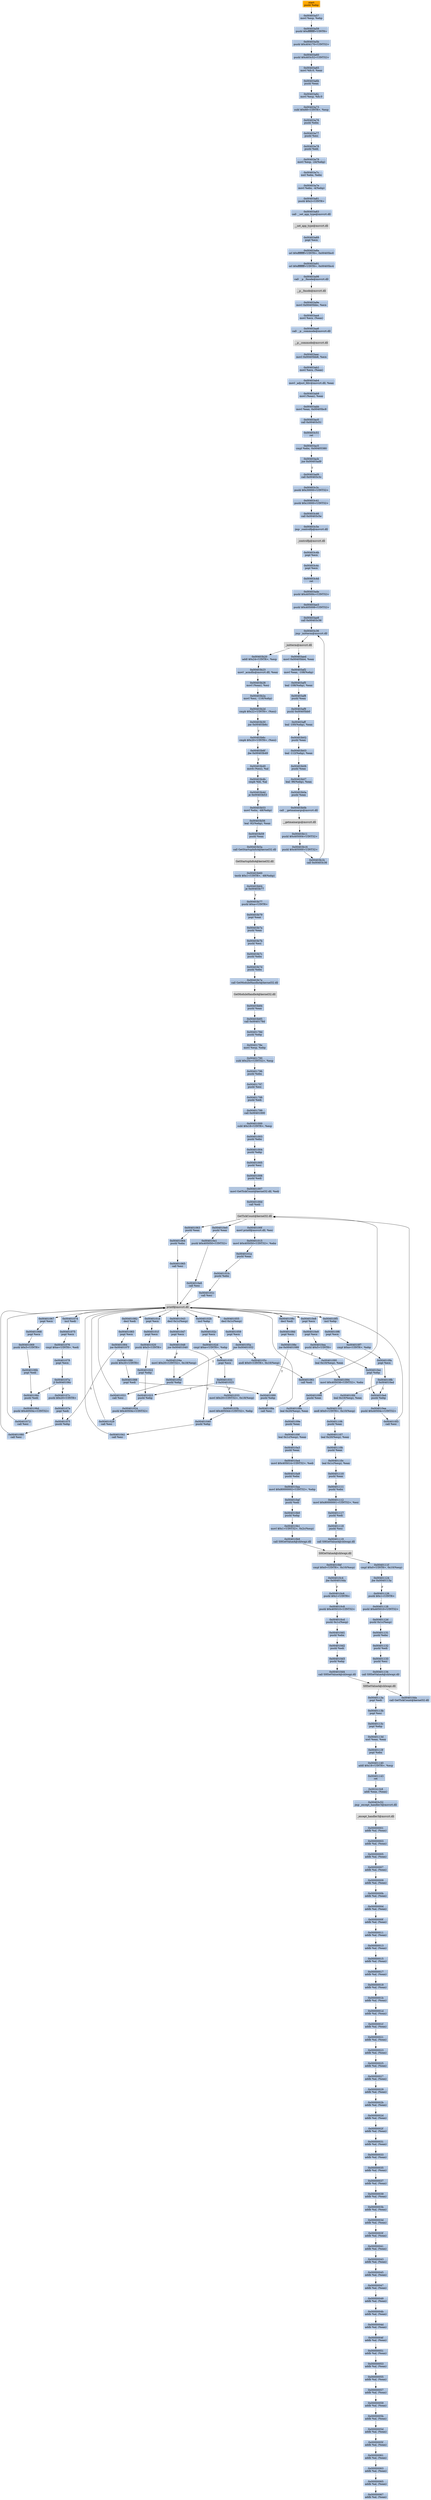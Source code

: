 digraph G {
node[shape=rectangle,style=filled,fillcolor=lightsteelblue,color=lightsteelblue]
bgcolor="transparent"
a0x00403a56pushl_ebp[label="start\npushl %ebp",fillcolor="orange",color="lightgrey"];
a0x00403a57movl_esp_ebp[label="0x00403a57\nmovl %esp, %ebp"];
a0x00403a59pushl_0xffffffffUINT8[label="0x00403a59\npushl $0xffffffff<UINT8>"];
a0x00403a5bpushl_0x404170UINT32[label="0x00403a5b\npushl $0x404170<UINT32>"];
a0x00403a60pushl_0x403c52UINT32[label="0x00403a60\npushl $0x403c52<UINT32>"];
a0x00403a65movl_fs_0_eax[label="0x00403a65\nmovl %fs:0, %eax"];
a0x00403a6bpushl_eax[label="0x00403a6b\npushl %eax"];
a0x00403a6cmovl_esp_fs_0[label="0x00403a6c\nmovl %esp, %fs:0"];
a0x00403a73subl_0x68UINT8_esp[label="0x00403a73\nsubl $0x68<UINT8>, %esp"];
a0x00403a76pushl_ebx[label="0x00403a76\npushl %ebx"];
a0x00403a77pushl_esi[label="0x00403a77\npushl %esi"];
a0x00403a78pushl_edi[label="0x00403a78\npushl %edi"];
a0x00403a79movl_esp__24ebp_[label="0x00403a79\nmovl %esp, -24(%ebp)"];
a0x00403a7cxorl_ebx_ebx[label="0x00403a7c\nxorl %ebx, %ebx"];
a0x00403a7emovl_ebx__4ebp_[label="0x00403a7e\nmovl %ebx, -4(%ebp)"];
a0x00403a81pushl_0x2UINT8[label="0x00403a81\npushl $0x2<UINT8>"];
a0x00403a83call___set_app_type_msvcrt_dll[label="0x00403a83\ncall __set_app_type@msvcrt.dll"];
a__set_app_type_msvcrt_dll[label="__set_app_type@msvcrt.dll",fillcolor="lightgrey",color="lightgrey"];
a0x00403a89popl_ecx[label="0x00403a89\npopl %ecx"];
a0x00403a8aorl_0xffffffffUINT8_0x00405bc0[label="0x00403a8a\norl $0xffffffff<UINT8>, 0x00405bc0"];
a0x00403a91orl_0xffffffffUINT8_0x00405bc4[label="0x00403a91\norl $0xffffffff<UINT8>, 0x00405bc4"];
a0x00403a98call___p__fmode_msvcrt_dll[label="0x00403a98\ncall __p__fmode@msvcrt.dll"];
a__p__fmode_msvcrt_dll[label="__p__fmode@msvcrt.dll",fillcolor="lightgrey",color="lightgrey"];
a0x00403a9emovl_0x00405bbc_ecx[label="0x00403a9e\nmovl 0x00405bbc, %ecx"];
a0x00403aa4movl_ecx_eax_[label="0x00403aa4\nmovl %ecx, (%eax)"];
a0x00403aa6call___p__commode_msvcrt_dll[label="0x00403aa6\ncall __p__commode@msvcrt.dll"];
a__p__commode_msvcrt_dll[label="__p__commode@msvcrt.dll",fillcolor="lightgrey",color="lightgrey"];
a0x00403aacmovl_0x00405bb8_ecx[label="0x00403aac\nmovl 0x00405bb8, %ecx"];
a0x00403ab2movl_ecx_eax_[label="0x00403ab2\nmovl %ecx, (%eax)"];
a0x00403ab4movl__adjust_fdiv_msvcrt_dll_eax[label="0x00403ab4\nmovl _adjust_fdiv@msvcrt.dll, %eax"];
a0x00403ab9movl_eax__eax[label="0x00403ab9\nmovl (%eax), %eax"];
a0x00403abbmovl_eax_0x00405bc8[label="0x00403abb\nmovl %eax, 0x00405bc8"];
a0x00403ac0call_0x00403c51[label="0x00403ac0\ncall 0x00403c51"];
a0x00403c51ret[label="0x00403c51\nret"];
a0x00403ac5cmpl_ebx_0x00405380[label="0x00403ac5\ncmpl %ebx, 0x00405380"];
a0x00403acbjne_0x00403ad9[label="0x00403acb\njne 0x00403ad9"];
a0x00403ad9call_0x00403c3c[label="0x00403ad9\ncall 0x00403c3c"];
a0x00403c3cpushl_0x30000UINT32[label="0x00403c3c\npushl $0x30000<UINT32>"];
a0x00403c41pushl_0x10000UINT32[label="0x00403c41\npushl $0x10000<UINT32>"];
a0x00403c46call_0x00403c5e[label="0x00403c46\ncall 0x00403c5e"];
a0x00403c5ejmp__controlfp_msvcrt_dll[label="0x00403c5e\njmp _controlfp@msvcrt.dll"];
a_controlfp_msvcrt_dll[label="_controlfp@msvcrt.dll",fillcolor="lightgrey",color="lightgrey"];
a0x00403c4bpopl_ecx[label="0x00403c4b\npopl %ecx"];
a0x00403c4cpopl_ecx[label="0x00403c4c\npopl %ecx"];
a0x00403c4dret[label="0x00403c4d\nret"];
a0x00403adepushl_0x40500cUINT32[label="0x00403ade\npushl $0x40500c<UINT32>"];
a0x00403ae3pushl_0x405008UINT32[label="0x00403ae3\npushl $0x405008<UINT32>"];
a0x00403ae8call_0x00403c36[label="0x00403ae8\ncall 0x00403c36"];
a0x00403c36jmp__initterm_msvcrt_dll[label="0x00403c36\njmp _initterm@msvcrt.dll"];
a_initterm_msvcrt_dll[label="_initterm@msvcrt.dll",fillcolor="lightgrey",color="lightgrey"];
a0x00403aedmovl_0x00405bb4_eax[label="0x00403aed\nmovl 0x00405bb4, %eax"];
a0x00403af2movl_eax__108ebp_[label="0x00403af2\nmovl %eax, -108(%ebp)"];
a0x00403af5leal__108ebp__eax[label="0x00403af5\nleal -108(%ebp), %eax"];
a0x00403af8pushl_eax[label="0x00403af8\npushl %eax"];
a0x00403af9pushl_0x00405bb0[label="0x00403af9\npushl 0x00405bb0"];
a0x00403affleal__100ebp__eax[label="0x00403aff\nleal -100(%ebp), %eax"];
a0x00403b02pushl_eax[label="0x00403b02\npushl %eax"];
a0x00403b03leal__112ebp__eax[label="0x00403b03\nleal -112(%ebp), %eax"];
a0x00403b06pushl_eax[label="0x00403b06\npushl %eax"];
a0x00403b07leal__96ebp__eax[label="0x00403b07\nleal -96(%ebp), %eax"];
a0x00403b0apushl_eax[label="0x00403b0a\npushl %eax"];
a0x00403b0bcall___getmainargs_msvcrt_dll[label="0x00403b0b\ncall __getmainargs@msvcrt.dll"];
a__getmainargs_msvcrt_dll[label="__getmainargs@msvcrt.dll",fillcolor="lightgrey",color="lightgrey"];
a0x00403b11pushl_0x405004UINT32[label="0x00403b11\npushl $0x405004<UINT32>"];
a0x00403b16pushl_0x405000UINT32[label="0x00403b16\npushl $0x405000<UINT32>"];
a0x00403b1bcall_0x00403c36[label="0x00403b1b\ncall 0x00403c36"];
a0x00403b20addl_0x24UINT8_esp[label="0x00403b20\naddl $0x24<UINT8>, %esp"];
a0x00403b23movl__acmdln_msvcrt_dll_eax[label="0x00403b23\nmovl _acmdln@msvcrt.dll, %eax"];
a0x00403b28movl_eax__esi[label="0x00403b28\nmovl (%eax), %esi"];
a0x00403b2amovl_esi__116ebp_[label="0x00403b2a\nmovl %esi, -116(%ebp)"];
a0x00403b2dcmpb_0x22UINT8_esi_[label="0x00403b2d\ncmpb $0x22<UINT8>, (%esi)"];
a0x00403b30jne_0x00403b6c[label="0x00403b30\njne 0x00403b6c"];
a0x00403b6ccmpb_0x20UINT8_esi_[label="0x00403b6c\ncmpb $0x20<UINT8>, (%esi)"];
a0x00403b6fjbe_0x00403b49[label="0x00403b6f\njbe 0x00403b49"];
a0x00403b49movb_esi__al[label="0x00403b49\nmovb (%esi), %al"];
a0x00403b4bcmpb_bl_al[label="0x00403b4b\ncmpb %bl, %al"];
a0x00403b4dje_0x00403b53[label="0x00403b4d\nje 0x00403b53"];
a0x00403b53movl_ebx__48ebp_[label="0x00403b53\nmovl %ebx, -48(%ebp)"];
a0x00403b56leal__92ebp__eax[label="0x00403b56\nleal -92(%ebp), %eax"];
a0x00403b59pushl_eax[label="0x00403b59\npushl %eax"];
a0x00403b5acall_GetStartupInfoA_kernel32_dll[label="0x00403b5a\ncall GetStartupInfoA@kernel32.dll"];
GetStartupInfoA_kernel32_dll[label="GetStartupInfoA@kernel32.dll",fillcolor="lightgrey",color="lightgrey"];
a0x00403b60testb_0x1UINT8__48ebp_[label="0x00403b60\ntestb $0x1<UINT8>, -48(%ebp)"];
a0x00403b64je_0x00403b77[label="0x00403b64\nje 0x00403b77"];
a0x00403b77pushl_0xaUINT8[label="0x00403b77\npushl $0xa<UINT8>"];
a0x00403b79popl_eax[label="0x00403b79\npopl %eax"];
a0x00403b7apushl_eax[label="0x00403b7a\npushl %eax"];
a0x00403b7bpushl_esi[label="0x00403b7b\npushl %esi"];
a0x00403b7cpushl_ebx[label="0x00403b7c\npushl %ebx"];
a0x00403b7dpushl_ebx[label="0x00403b7d\npushl %ebx"];
a0x00403b7ecall_GetModuleHandleA_kernel32_dll[label="0x00403b7e\ncall GetModuleHandleA@kernel32.dll"];
GetModuleHandleA_kernel32_dll[label="GetModuleHandleA@kernel32.dll",fillcolor="lightgrey",color="lightgrey"];
a0x00403b84pushl_eax[label="0x00403b84\npushl %eax"];
a0x00403b85call_0x0040178d[label="0x00403b85\ncall 0x0040178d"];
a0x0040178dpushl_ebp[label="0x0040178d\npushl %ebp"];
a0x0040178emovl_esp_ebp[label="0x0040178e\nmovl %esp, %ebp"];
a0x00401790subl_0x25cUINT32_esp[label="0x00401790\nsubl $0x25c<UINT32>, %esp"];
a0x00401796pushl_ebx[label="0x00401796\npushl %ebx"];
a0x00401797pushl_esi[label="0x00401797\npushl %esi"];
a0x00401798pushl_edi[label="0x00401798\npushl %edi"];
a0x00401799call_0x00401000[label="0x00401799\ncall 0x00401000"];
a0x00401000subl_0x18UINT8_esp[label="0x00401000\nsubl $0x18<UINT8>, %esp"];
a0x00401003pushl_ebx[label="0x00401003\npushl %ebx"];
a0x00401004pushl_ebp[label="0x00401004\npushl %ebp"];
a0x00401005pushl_esi[label="0x00401005\npushl %esi"];
a0x00401006pushl_edi[label="0x00401006\npushl %edi"];
a0x00401007movl_GetTickCount_kernel32_dll_edi[label="0x00401007\nmovl GetTickCount@kernel32.dll, %edi"];
a0x0040100dcall_edi[label="0x0040100d\ncall %edi"];
GetTickCount_kernel32_dll[label="GetTickCount@kernel32.dll",fillcolor="lightgrey",color="lightgrey"];
a0x0040100fmovl_printf_msvcrt_dll_esi[label="0x0040100f\nmovl printf@msvcrt.dll, %esi"];
a0x00401015movl_0x405050UINT32_ebx[label="0x00401015\nmovl $0x405050<UINT32>, %ebx"];
a0x0040101apushl_eax[label="0x0040101a\npushl %eax"];
a0x0040101bpushl_ebx[label="0x0040101b\npushl %ebx"];
a0x0040101ccall_esi[label="0x0040101c\ncall %esi"];
printf_msvcrt_dll[label="printf@msvcrt.dll",fillcolor="lightgrey",color="lightgrey"];
a0x0040101epopl_ecx[label="0x0040101e\npopl %ecx"];
a0x0040101fpopl_ecx[label="0x0040101f\npopl %ecx"];
a0x00401020pushl_0x5UINT8[label="0x00401020\npushl $0x5<UINT8>"];
a0x00401022popl_ebp[label="0x00401022\npopl %ebp"];
a0x00401023pushl_ebp[label="0x00401023\npushl %ebp"];
a0x00401024pushl_0x40504cUINT32[label="0x00401024\npushl $0x40504c<UINT32>"];
a0x00401029call_esi[label="0x00401029\ncall %esi"];
a0x0040102bincl_ebp[label="0x0040102b\nincl %ebp"];
a0x0040102cpopl_ecx[label="0x0040102c\npopl %ecx"];
a0x0040102dcmpl_0xeUINT8_ebp[label="0x0040102d\ncmpl $0xe<UINT8>, %ebp"];
a0x00401030popl_ecx[label="0x00401030\npopl %ecx"];
a0x00401031jl_0x00401023[label="0x00401031\njl 0x00401023"];
a0x00401033movl_0x20UINT32_0x18esp_[label="0x00401033\nmovl $0x20<UINT32>, 0x18(%esp)"];
a0x0040103bmovl_0x405044UINT32_ebp[label="0x0040103b\nmovl $0x405044<UINT32>, %ebp"];
a0x00401040pushl_ebp[label="0x00401040\npushl %ebp"];
a0x00401041call_esi[label="0x00401041\ncall %esi"];
a0x00401043decl_0x1cesp_[label="0x00401043\ndecl 0x1c(%esp)"];
a0x00401047popl_ecx[label="0x00401047\npopl %ecx"];
a0x00401048jne_0x00401040[label="0x00401048\njne 0x00401040"];
a0x0040104amovl_0x20UINT32_0x18esp_[label="0x0040104a\nmovl $0x20<UINT32>, 0x18(%esp)"];
a0x00401052pushl_ebp[label="0x00401052\npushl %ebp"];
a0x00401053call_esi[label="0x00401053\ncall %esi"];
a0x00401055decl_0x1cesp_[label="0x00401055\ndecl 0x1c(%esp)"];
a0x00401059popl_ecx[label="0x00401059\npopl %ecx"];
a0x0040105ajne_0x00401052[label="0x0040105a\njne 0x00401052"];
a0x0040105candl_0x0UINT8_0x10esp_[label="0x0040105c\nandl $0x0<UINT8>, 0x10(%esp)"];
a0x00401061call_edi[label="0x00401061\ncall %edi"];
a0x00401063pushl_eax[label="0x00401063\npushl %eax"];
a0x00401064pushl_ebx[label="0x00401064\npushl %ebx"];
a0x00401065call_esi[label="0x00401065\ncall %esi"];
a0x00401067popl_ecx[label="0x00401067\npopl %ecx"];
a0x00401068popl_ecx[label="0x00401068\npopl %ecx"];
a0x00401069pushl_0x5UINT8[label="0x00401069\npushl $0x5<UINT8>"];
a0x0040106bpopl_edi[label="0x0040106b\npopl %edi"];
a0x0040106cpushl_edi[label="0x0040106c\npushl %edi"];
a0x0040106dpushl_0x40504cUINT32[label="0x0040106d\npushl $0x40504c<UINT32>"];
a0x00401072call_esi[label="0x00401072\ncall %esi"];
a0x00401074incl_edi[label="0x00401074\nincl %edi"];
a0x00401075popl_ecx[label="0x00401075\npopl %ecx"];
a0x00401076cmpl_0xeUINT8_edi[label="0x00401076\ncmpl $0xe<UINT8>, %edi"];
a0x00401079popl_ecx[label="0x00401079\npopl %ecx"];
a0x0040107ajl_0x0040106c[label="0x0040107a\njl 0x0040106c"];
a0x0040107cpushl_0x20UINT8[label="0x0040107c\npushl $0x20<UINT8>"];
a0x0040107epopl_edi[label="0x0040107e\npopl %edi"];
a0x0040107fpushl_ebp[label="0x0040107f\npushl %ebp"];
a0x00401080call_esi[label="0x00401080\ncall %esi"];
a0x00401082decl_edi[label="0x00401082\ndecl %edi"];
a0x00401083popl_ecx[label="0x00401083\npopl %ecx"];
a0x00401084jne_0x0040107f[label="0x00401084\njne 0x0040107f"];
a0x00401086pushl_0x20UINT8[label="0x00401086\npushl $0x20<UINT8>"];
a0x00401088popl_edi[label="0x00401088\npopl %edi"];
a0x00401089pushl_ebp[label="0x00401089\npushl %ebp"];
a0x0040108acall_esi[label="0x0040108a\ncall %esi"];
a0x0040108cdecl_edi[label="0x0040108c\ndecl %edi"];
a0x0040108dpopl_ecx[label="0x0040108d\npopl %ecx"];
a0x0040108ejne_0x00401089[label="0x0040108e\njne 0x00401089"];
a0x00401090leal_0x10esp__eax[label="0x00401090\nleal 0x10(%esp), %eax"];
a0x00401094movl_0x405038UINT32_ebx[label="0x00401094\nmovl $0x405038<UINT32>, %ebx"];
a0x00401099pushl_eax[label="0x00401099\npushl %eax"];
a0x0040109aleal_0x20esp__eax[label="0x0040109a\nleal 0x20(%esp), %eax"];
a0x0040109epushl_eax[label="0x0040109e\npushl %eax"];
a0x0040109fleal_0x1cesp__eax[label="0x0040109f\nleal 0x1c(%esp), %eax"];
a0x004010a3pushl_eax[label="0x004010a3\npushl %eax"];
a0x004010a4movl_0x405014UINT32_edi[label="0x004010a4\nmovl $0x405014<UINT32>, %edi"];
a0x004010a9pushl_ebx[label="0x004010a9\npushl %ebx"];
a0x004010aamovl_0x80000002UINT32_ebp[label="0x004010aa\nmovl $0x80000002<UINT32>, %ebp"];
a0x004010afpushl_edi[label="0x004010af\npushl %edi"];
a0x004010b0pushl_ebp[label="0x004010b0\npushl %ebp"];
a0x004010b1movl_0x1UINT32_0x2cesp_[label="0x004010b1\nmovl $0x1<UINT32>, 0x2c(%esp)"];
a0x004010b9call_SHGetValueA_shlwapi_dll[label="0x004010b9\ncall SHGetValueA@shlwapi.dll"];
SHGetValueA_shlwapi_dll[label="SHGetValueA@shlwapi.dll",fillcolor="lightgrey",color="lightgrey"];
a0x004010bfcmpl_0x0UINT8_0x10esp_[label="0x004010bf\ncmpl $0x0<UINT8>, 0x10(%esp)"];
a0x004010c4jbe_0x004010da[label="0x004010c4\njbe 0x004010da"];
a0x004010c6pushl_0x1UINT8[label="0x004010c6\npushl $0x1<UINT8>"];
a0x004010c8pushl_0x405010UINT32[label="0x004010c8\npushl $0x405010<UINT32>"];
a0x004010cdpushl_0x1cesp_[label="0x004010cd\npushl 0x1c(%esp)"];
a0x004010d1pushl_ebx[label="0x004010d1\npushl %ebx"];
a0x004010d2pushl_edi[label="0x004010d2\npushl %edi"];
a0x004010d3pushl_ebp[label="0x004010d3\npushl %ebp"];
a0x004010d4call_SHSetValueA_shlwapi_dll[label="0x004010d4\ncall SHSetValueA@shlwapi.dll"];
SHSetValueA_shlwapi_dll[label="SHSetValueA@shlwapi.dll",fillcolor="lightgrey",color="lightgrey"];
a0x004010dacall_GetTickCount_kernel32_dll[label="0x004010da\ncall GetTickCount@kernel32.dll"];
a0x004010e0pushl_eax[label="0x004010e0\npushl %eax"];
a0x004010e1pushl_0x405050UINT32[label="0x004010e1\npushl $0x405050<UINT32>"];
a0x004010e6call_esi[label="0x004010e6\ncall %esi"];
a0x004010e8popl_ecx[label="0x004010e8\npopl %ecx"];
a0x004010e9popl_ecx[label="0x004010e9\npopl %ecx"];
a0x004010eapushl_0x5UINT8[label="0x004010ea\npushl $0x5<UINT8>"];
a0x004010ecpopl_ebp[label="0x004010ec\npopl %ebp"];
a0x004010edpushl_ebp[label="0x004010ed\npushl %ebp"];
a0x004010eepushl_0x40504cUINT32[label="0x004010ee\npushl $0x40504c<UINT32>"];
a0x004010f3call_esi[label="0x004010f3\ncall %esi"];
a0x004010f5incl_ebp[label="0x004010f5\nincl %ebp"];
a0x004010f6popl_ecx[label="0x004010f6\npopl %ecx"];
a0x004010f7cmpl_0xeUINT8_ebp[label="0x004010f7\ncmpl $0xe<UINT8>, %ebp"];
a0x004010fapopl_ecx[label="0x004010fa\npopl %ecx"];
a0x004010fbjl_0x004010ed[label="0x004010fb\njl 0x004010ed"];
a0x004010fdleal_0x10esp__eax[label="0x004010fd\nleal 0x10(%esp), %eax"];
a0x00401101andl_0x0UINT8_0x10esp_[label="0x00401101\nandl $0x0<UINT8>, 0x10(%esp)"];
a0x00401106pushl_eax[label="0x00401106\npushl %eax"];
a0x00401107leal_0x20esp__eax[label="0x00401107\nleal 0x20(%esp), %eax"];
a0x0040110bpushl_eax[label="0x0040110b\npushl %eax"];
a0x0040110cleal_0x1cesp__eax[label="0x0040110c\nleal 0x1c(%esp), %eax"];
a0x00401110pushl_eax[label="0x00401110\npushl %eax"];
a0x00401111pushl_ebx[label="0x00401111\npushl %ebx"];
a0x00401112movl_0x80000001UINT32_esi[label="0x00401112\nmovl $0x80000001<UINT32>, %esi"];
a0x00401117pushl_edi[label="0x00401117\npushl %edi"];
a0x00401118pushl_esi[label="0x00401118\npushl %esi"];
a0x00401119call_SHGetValueA_shlwapi_dll[label="0x00401119\ncall SHGetValueA@shlwapi.dll"];
a0x0040111fcmpl_0x0UINT8_0x10esp_[label="0x0040111f\ncmpl $0x0<UINT8>, 0x10(%esp)"];
a0x00401124jbe_0x0040113a[label="0x00401124\njbe 0x0040113a"];
a0x00401126pushl_0x1UINT8[label="0x00401126\npushl $0x1<UINT8>"];
a0x00401128pushl_0x405010UINT32[label="0x00401128\npushl $0x405010<UINT32>"];
a0x0040112dpushl_0x1cesp_[label="0x0040112d\npushl 0x1c(%esp)"];
a0x00401131pushl_ebx[label="0x00401131\npushl %ebx"];
a0x00401132pushl_edi[label="0x00401132\npushl %edi"];
a0x00401133pushl_esi[label="0x00401133\npushl %esi"];
a0x00401134call_SHSetValueA_shlwapi_dll[label="0x00401134\ncall SHSetValueA@shlwapi.dll"];
a0x0040113apopl_edi[label="0x0040113a\npopl %edi"];
a0x0040113bpopl_esi[label="0x0040113b\npopl %esi"];
a0x0040113cpopl_ebp[label="0x0040113c\npopl %ebp"];
a0x0040113dxorl_eax_eax[label="0x0040113d\nxorl %eax, %eax"];
a0x0040113fpopl_ebx[label="0x0040113f\npopl %ebx"];
a0x00401140addl_0x18UINT8_esp[label="0x00401140\naddl $0x18<UINT8>, %esp"];
a0x00401143ret[label="0x00401143\nret"];
a0x00241fc8addl_eax_eax_[label="0x00241fc8\naddl %eax, (%eax)"];
a0x00403c52jmp__except_handler3_msvcrt_dll[label="0x00403c52\njmp _except_handler3@msvcrt.dll"];
a_except_handler3_msvcrt_dll[label="_except_handler3@msvcrt.dll",fillcolor="lightgrey",color="lightgrey"];
a0x00000001addb_al_eax_[label="0x00000001\naddb %al, (%eax)"];
a0x00000003addb_al_eax_[label="0x00000003\naddb %al, (%eax)"];
a0x00000005addb_al_eax_[label="0x00000005\naddb %al, (%eax)"];
a0x00000007addb_al_eax_[label="0x00000007\naddb %al, (%eax)"];
a0x00000009addb_al_eax_[label="0x00000009\naddb %al, (%eax)"];
a0x0000000baddb_al_eax_[label="0x0000000b\naddb %al, (%eax)"];
a0x0000000daddb_al_eax_[label="0x0000000d\naddb %al, (%eax)"];
a0x0000000faddb_al_eax_[label="0x0000000f\naddb %al, (%eax)"];
a0x00000011addb_al_eax_[label="0x00000011\naddb %al, (%eax)"];
a0x00000013addb_al_eax_[label="0x00000013\naddb %al, (%eax)"];
a0x00000015addb_al_eax_[label="0x00000015\naddb %al, (%eax)"];
a0x00000017addb_al_eax_[label="0x00000017\naddb %al, (%eax)"];
a0x00000019addb_al_eax_[label="0x00000019\naddb %al, (%eax)"];
a0x0000001baddb_al_eax_[label="0x0000001b\naddb %al, (%eax)"];
a0x0000001daddb_al_eax_[label="0x0000001d\naddb %al, (%eax)"];
a0x0000001faddb_al_eax_[label="0x0000001f\naddb %al, (%eax)"];
a0x00000021addb_al_eax_[label="0x00000021\naddb %al, (%eax)"];
a0x00000023addb_al_eax_[label="0x00000023\naddb %al, (%eax)"];
a0x00000025addb_al_eax_[label="0x00000025\naddb %al, (%eax)"];
a0x00000027addb_al_eax_[label="0x00000027\naddb %al, (%eax)"];
a0x00000029addb_al_eax_[label="0x00000029\naddb %al, (%eax)"];
a0x0000002baddb_al_eax_[label="0x0000002b\naddb %al, (%eax)"];
a0x0000002daddb_al_eax_[label="0x0000002d\naddb %al, (%eax)"];
a0x0000002faddb_al_eax_[label="0x0000002f\naddb %al, (%eax)"];
a0x00000031addb_al_eax_[label="0x00000031\naddb %al, (%eax)"];
a0x00000033addb_al_eax_[label="0x00000033\naddb %al, (%eax)"];
a0x00000035addb_al_eax_[label="0x00000035\naddb %al, (%eax)"];
a0x00000037addb_al_eax_[label="0x00000037\naddb %al, (%eax)"];
a0x00000039addb_al_eax_[label="0x00000039\naddb %al, (%eax)"];
a0x0000003baddb_al_eax_[label="0x0000003b\naddb %al, (%eax)"];
a0x0000003daddb_al_eax_[label="0x0000003d\naddb %al, (%eax)"];
a0x0000003faddb_al_eax_[label="0x0000003f\naddb %al, (%eax)"];
a0x00000041addb_al_eax_[label="0x00000041\naddb %al, (%eax)"];
a0x00000043addb_al_eax_[label="0x00000043\naddb %al, (%eax)"];
a0x00000045addb_al_eax_[label="0x00000045\naddb %al, (%eax)"];
a0x00000047addb_al_eax_[label="0x00000047\naddb %al, (%eax)"];
a0x00000049addb_al_eax_[label="0x00000049\naddb %al, (%eax)"];
a0x0000004baddb_al_eax_[label="0x0000004b\naddb %al, (%eax)"];
a0x0000004daddb_al_eax_[label="0x0000004d\naddb %al, (%eax)"];
a0x0000004faddb_al_eax_[label="0x0000004f\naddb %al, (%eax)"];
a0x00000051addb_al_eax_[label="0x00000051\naddb %al, (%eax)"];
a0x00000053addb_al_eax_[label="0x00000053\naddb %al, (%eax)"];
a0x00000055addb_al_eax_[label="0x00000055\naddb %al, (%eax)"];
a0x00000057addb_al_eax_[label="0x00000057\naddb %al, (%eax)"];
a0x00000059addb_al_eax_[label="0x00000059\naddb %al, (%eax)"];
a0x0000005baddb_al_eax_[label="0x0000005b\naddb %al, (%eax)"];
a0x0000005daddb_al_eax_[label="0x0000005d\naddb %al, (%eax)"];
a0x0000005faddb_al_eax_[label="0x0000005f\naddb %al, (%eax)"];
a0x00000061addb_al_eax_[label="0x00000061\naddb %al, (%eax)"];
a0x00000063addb_al_eax_[label="0x00000063\naddb %al, (%eax)"];
a0x00000065addb_al_eax_[label="0x00000065\naddb %al, (%eax)"];
a0x00000067addb_al_eax_[label="0x00000067\naddb %al, (%eax)"];
a0x00403a56pushl_ebp -> a0x00403a57movl_esp_ebp [color="#000000"];
a0x00403a57movl_esp_ebp -> a0x00403a59pushl_0xffffffffUINT8 [color="#000000"];
a0x00403a59pushl_0xffffffffUINT8 -> a0x00403a5bpushl_0x404170UINT32 [color="#000000"];
a0x00403a5bpushl_0x404170UINT32 -> a0x00403a60pushl_0x403c52UINT32 [color="#000000"];
a0x00403a60pushl_0x403c52UINT32 -> a0x00403a65movl_fs_0_eax [color="#000000"];
a0x00403a65movl_fs_0_eax -> a0x00403a6bpushl_eax [color="#000000"];
a0x00403a6bpushl_eax -> a0x00403a6cmovl_esp_fs_0 [color="#000000"];
a0x00403a6cmovl_esp_fs_0 -> a0x00403a73subl_0x68UINT8_esp [color="#000000"];
a0x00403a73subl_0x68UINT8_esp -> a0x00403a76pushl_ebx [color="#000000"];
a0x00403a76pushl_ebx -> a0x00403a77pushl_esi [color="#000000"];
a0x00403a77pushl_esi -> a0x00403a78pushl_edi [color="#000000"];
a0x00403a78pushl_edi -> a0x00403a79movl_esp__24ebp_ [color="#000000"];
a0x00403a79movl_esp__24ebp_ -> a0x00403a7cxorl_ebx_ebx [color="#000000"];
a0x00403a7cxorl_ebx_ebx -> a0x00403a7emovl_ebx__4ebp_ [color="#000000"];
a0x00403a7emovl_ebx__4ebp_ -> a0x00403a81pushl_0x2UINT8 [color="#000000"];
a0x00403a81pushl_0x2UINT8 -> a0x00403a83call___set_app_type_msvcrt_dll [color="#000000"];
a0x00403a83call___set_app_type_msvcrt_dll -> a__set_app_type_msvcrt_dll [color="#000000"];
a__set_app_type_msvcrt_dll -> a0x00403a89popl_ecx [color="#000000"];
a0x00403a89popl_ecx -> a0x00403a8aorl_0xffffffffUINT8_0x00405bc0 [color="#000000"];
a0x00403a8aorl_0xffffffffUINT8_0x00405bc0 -> a0x00403a91orl_0xffffffffUINT8_0x00405bc4 [color="#000000"];
a0x00403a91orl_0xffffffffUINT8_0x00405bc4 -> a0x00403a98call___p__fmode_msvcrt_dll [color="#000000"];
a0x00403a98call___p__fmode_msvcrt_dll -> a__p__fmode_msvcrt_dll [color="#000000"];
a__p__fmode_msvcrt_dll -> a0x00403a9emovl_0x00405bbc_ecx [color="#000000"];
a0x00403a9emovl_0x00405bbc_ecx -> a0x00403aa4movl_ecx_eax_ [color="#000000"];
a0x00403aa4movl_ecx_eax_ -> a0x00403aa6call___p__commode_msvcrt_dll [color="#000000"];
a0x00403aa6call___p__commode_msvcrt_dll -> a__p__commode_msvcrt_dll [color="#000000"];
a__p__commode_msvcrt_dll -> a0x00403aacmovl_0x00405bb8_ecx [color="#000000"];
a0x00403aacmovl_0x00405bb8_ecx -> a0x00403ab2movl_ecx_eax_ [color="#000000"];
a0x00403ab2movl_ecx_eax_ -> a0x00403ab4movl__adjust_fdiv_msvcrt_dll_eax [color="#000000"];
a0x00403ab4movl__adjust_fdiv_msvcrt_dll_eax -> a0x00403ab9movl_eax__eax [color="#000000"];
a0x00403ab9movl_eax__eax -> a0x00403abbmovl_eax_0x00405bc8 [color="#000000"];
a0x00403abbmovl_eax_0x00405bc8 -> a0x00403ac0call_0x00403c51 [color="#000000"];
a0x00403ac0call_0x00403c51 -> a0x00403c51ret [color="#000000"];
a0x00403c51ret -> a0x00403ac5cmpl_ebx_0x00405380 [color="#000000"];
a0x00403ac5cmpl_ebx_0x00405380 -> a0x00403acbjne_0x00403ad9 [color="#000000"];
a0x00403acbjne_0x00403ad9 -> a0x00403ad9call_0x00403c3c [color="#000000",label="T"];
a0x00403ad9call_0x00403c3c -> a0x00403c3cpushl_0x30000UINT32 [color="#000000"];
a0x00403c3cpushl_0x30000UINT32 -> a0x00403c41pushl_0x10000UINT32 [color="#000000"];
a0x00403c41pushl_0x10000UINT32 -> a0x00403c46call_0x00403c5e [color="#000000"];
a0x00403c46call_0x00403c5e -> a0x00403c5ejmp__controlfp_msvcrt_dll [color="#000000"];
a0x00403c5ejmp__controlfp_msvcrt_dll -> a_controlfp_msvcrt_dll [color="#000000"];
a_controlfp_msvcrt_dll -> a0x00403c4bpopl_ecx [color="#000000"];
a0x00403c4bpopl_ecx -> a0x00403c4cpopl_ecx [color="#000000"];
a0x00403c4cpopl_ecx -> a0x00403c4dret [color="#000000"];
a0x00403c4dret -> a0x00403adepushl_0x40500cUINT32 [color="#000000"];
a0x00403adepushl_0x40500cUINT32 -> a0x00403ae3pushl_0x405008UINT32 [color="#000000"];
a0x00403ae3pushl_0x405008UINT32 -> a0x00403ae8call_0x00403c36 [color="#000000"];
a0x00403ae8call_0x00403c36 -> a0x00403c36jmp__initterm_msvcrt_dll [color="#000000"];
a0x00403c36jmp__initterm_msvcrt_dll -> a_initterm_msvcrt_dll [color="#000000"];
a_initterm_msvcrt_dll -> a0x00403aedmovl_0x00405bb4_eax [color="#000000"];
a0x00403aedmovl_0x00405bb4_eax -> a0x00403af2movl_eax__108ebp_ [color="#000000"];
a0x00403af2movl_eax__108ebp_ -> a0x00403af5leal__108ebp__eax [color="#000000"];
a0x00403af5leal__108ebp__eax -> a0x00403af8pushl_eax [color="#000000"];
a0x00403af8pushl_eax -> a0x00403af9pushl_0x00405bb0 [color="#000000"];
a0x00403af9pushl_0x00405bb0 -> a0x00403affleal__100ebp__eax [color="#000000"];
a0x00403affleal__100ebp__eax -> a0x00403b02pushl_eax [color="#000000"];
a0x00403b02pushl_eax -> a0x00403b03leal__112ebp__eax [color="#000000"];
a0x00403b03leal__112ebp__eax -> a0x00403b06pushl_eax [color="#000000"];
a0x00403b06pushl_eax -> a0x00403b07leal__96ebp__eax [color="#000000"];
a0x00403b07leal__96ebp__eax -> a0x00403b0apushl_eax [color="#000000"];
a0x00403b0apushl_eax -> a0x00403b0bcall___getmainargs_msvcrt_dll [color="#000000"];
a0x00403b0bcall___getmainargs_msvcrt_dll -> a__getmainargs_msvcrt_dll [color="#000000"];
a__getmainargs_msvcrt_dll -> a0x00403b11pushl_0x405004UINT32 [color="#000000"];
a0x00403b11pushl_0x405004UINT32 -> a0x00403b16pushl_0x405000UINT32 [color="#000000"];
a0x00403b16pushl_0x405000UINT32 -> a0x00403b1bcall_0x00403c36 [color="#000000"];
a0x00403b1bcall_0x00403c36 -> a0x00403c36jmp__initterm_msvcrt_dll [color="#000000"];
a_initterm_msvcrt_dll -> a0x00403b20addl_0x24UINT8_esp [color="#000000"];
a0x00403b20addl_0x24UINT8_esp -> a0x00403b23movl__acmdln_msvcrt_dll_eax [color="#000000"];
a0x00403b23movl__acmdln_msvcrt_dll_eax -> a0x00403b28movl_eax__esi [color="#000000"];
a0x00403b28movl_eax__esi -> a0x00403b2amovl_esi__116ebp_ [color="#000000"];
a0x00403b2amovl_esi__116ebp_ -> a0x00403b2dcmpb_0x22UINT8_esi_ [color="#000000"];
a0x00403b2dcmpb_0x22UINT8_esi_ -> a0x00403b30jne_0x00403b6c [color="#000000"];
a0x00403b30jne_0x00403b6c -> a0x00403b6ccmpb_0x20UINT8_esi_ [color="#000000",label="T"];
a0x00403b6ccmpb_0x20UINT8_esi_ -> a0x00403b6fjbe_0x00403b49 [color="#000000"];
a0x00403b6fjbe_0x00403b49 -> a0x00403b49movb_esi__al [color="#000000",label="T"];
a0x00403b49movb_esi__al -> a0x00403b4bcmpb_bl_al [color="#000000"];
a0x00403b4bcmpb_bl_al -> a0x00403b4dje_0x00403b53 [color="#000000"];
a0x00403b4dje_0x00403b53 -> a0x00403b53movl_ebx__48ebp_ [color="#000000",label="T"];
a0x00403b53movl_ebx__48ebp_ -> a0x00403b56leal__92ebp__eax [color="#000000"];
a0x00403b56leal__92ebp__eax -> a0x00403b59pushl_eax [color="#000000"];
a0x00403b59pushl_eax -> a0x00403b5acall_GetStartupInfoA_kernel32_dll [color="#000000"];
a0x00403b5acall_GetStartupInfoA_kernel32_dll -> GetStartupInfoA_kernel32_dll [color="#000000"];
GetStartupInfoA_kernel32_dll -> a0x00403b60testb_0x1UINT8__48ebp_ [color="#000000"];
a0x00403b60testb_0x1UINT8__48ebp_ -> a0x00403b64je_0x00403b77 [color="#000000"];
a0x00403b64je_0x00403b77 -> a0x00403b77pushl_0xaUINT8 [color="#000000",label="T"];
a0x00403b77pushl_0xaUINT8 -> a0x00403b79popl_eax [color="#000000"];
a0x00403b79popl_eax -> a0x00403b7apushl_eax [color="#000000"];
a0x00403b7apushl_eax -> a0x00403b7bpushl_esi [color="#000000"];
a0x00403b7bpushl_esi -> a0x00403b7cpushl_ebx [color="#000000"];
a0x00403b7cpushl_ebx -> a0x00403b7dpushl_ebx [color="#000000"];
a0x00403b7dpushl_ebx -> a0x00403b7ecall_GetModuleHandleA_kernel32_dll [color="#000000"];
a0x00403b7ecall_GetModuleHandleA_kernel32_dll -> GetModuleHandleA_kernel32_dll [color="#000000"];
GetModuleHandleA_kernel32_dll -> a0x00403b84pushl_eax [color="#000000"];
a0x00403b84pushl_eax -> a0x00403b85call_0x0040178d [color="#000000"];
a0x00403b85call_0x0040178d -> a0x0040178dpushl_ebp [color="#000000"];
a0x0040178dpushl_ebp -> a0x0040178emovl_esp_ebp [color="#000000"];
a0x0040178emovl_esp_ebp -> a0x00401790subl_0x25cUINT32_esp [color="#000000"];
a0x00401790subl_0x25cUINT32_esp -> a0x00401796pushl_ebx [color="#000000"];
a0x00401796pushl_ebx -> a0x00401797pushl_esi [color="#000000"];
a0x00401797pushl_esi -> a0x00401798pushl_edi [color="#000000"];
a0x00401798pushl_edi -> a0x00401799call_0x00401000 [color="#000000"];
a0x00401799call_0x00401000 -> a0x00401000subl_0x18UINT8_esp [color="#000000"];
a0x00401000subl_0x18UINT8_esp -> a0x00401003pushl_ebx [color="#000000"];
a0x00401003pushl_ebx -> a0x00401004pushl_ebp [color="#000000"];
a0x00401004pushl_ebp -> a0x00401005pushl_esi [color="#000000"];
a0x00401005pushl_esi -> a0x00401006pushl_edi [color="#000000"];
a0x00401006pushl_edi -> a0x00401007movl_GetTickCount_kernel32_dll_edi [color="#000000"];
a0x00401007movl_GetTickCount_kernel32_dll_edi -> a0x0040100dcall_edi [color="#000000"];
a0x0040100dcall_edi -> GetTickCount_kernel32_dll [color="#000000"];
GetTickCount_kernel32_dll -> a0x0040100fmovl_printf_msvcrt_dll_esi [color="#000000"];
a0x0040100fmovl_printf_msvcrt_dll_esi -> a0x00401015movl_0x405050UINT32_ebx [color="#000000"];
a0x00401015movl_0x405050UINT32_ebx -> a0x0040101apushl_eax [color="#000000"];
a0x0040101apushl_eax -> a0x0040101bpushl_ebx [color="#000000"];
a0x0040101bpushl_ebx -> a0x0040101ccall_esi [color="#000000"];
a0x0040101ccall_esi -> printf_msvcrt_dll [color="#000000"];
printf_msvcrt_dll -> a0x0040101epopl_ecx [color="#000000"];
a0x0040101epopl_ecx -> a0x0040101fpopl_ecx [color="#000000"];
a0x0040101fpopl_ecx -> a0x00401020pushl_0x5UINT8 [color="#000000"];
a0x00401020pushl_0x5UINT8 -> a0x00401022popl_ebp [color="#000000"];
a0x00401022popl_ebp -> a0x00401023pushl_ebp [color="#000000"];
a0x00401023pushl_ebp -> a0x00401024pushl_0x40504cUINT32 [color="#000000"];
a0x00401024pushl_0x40504cUINT32 -> a0x00401029call_esi [color="#000000"];
a0x00401029call_esi -> printf_msvcrt_dll [color="#000000"];
printf_msvcrt_dll -> a0x0040102bincl_ebp [color="#000000"];
a0x0040102bincl_ebp -> a0x0040102cpopl_ecx [color="#000000"];
a0x0040102cpopl_ecx -> a0x0040102dcmpl_0xeUINT8_ebp [color="#000000"];
a0x0040102dcmpl_0xeUINT8_ebp -> a0x00401030popl_ecx [color="#000000"];
a0x00401030popl_ecx -> a0x00401031jl_0x00401023 [color="#000000"];
a0x00401031jl_0x00401023 -> a0x00401023pushl_ebp [color="#000000",label="T"];
a0x00401031jl_0x00401023 -> a0x00401033movl_0x20UINT32_0x18esp_ [color="#000000",label="F"];
a0x00401033movl_0x20UINT32_0x18esp_ -> a0x0040103bmovl_0x405044UINT32_ebp [color="#000000"];
a0x0040103bmovl_0x405044UINT32_ebp -> a0x00401040pushl_ebp [color="#000000"];
a0x00401040pushl_ebp -> a0x00401041call_esi [color="#000000"];
a0x00401041call_esi -> printf_msvcrt_dll [color="#000000"];
printf_msvcrt_dll -> a0x00401043decl_0x1cesp_ [color="#000000"];
a0x00401043decl_0x1cesp_ -> a0x00401047popl_ecx [color="#000000"];
a0x00401047popl_ecx -> a0x00401048jne_0x00401040 [color="#000000"];
a0x00401048jne_0x00401040 -> a0x00401040pushl_ebp [color="#000000",label="T"];
a0x00401048jne_0x00401040 -> a0x0040104amovl_0x20UINT32_0x18esp_ [color="#000000",label="F"];
a0x0040104amovl_0x20UINT32_0x18esp_ -> a0x00401052pushl_ebp [color="#000000"];
a0x00401052pushl_ebp -> a0x00401053call_esi [color="#000000"];
a0x00401053call_esi -> printf_msvcrt_dll [color="#000000"];
printf_msvcrt_dll -> a0x00401055decl_0x1cesp_ [color="#000000"];
a0x00401055decl_0x1cesp_ -> a0x00401059popl_ecx [color="#000000"];
a0x00401059popl_ecx -> a0x0040105ajne_0x00401052 [color="#000000"];
a0x0040105ajne_0x00401052 -> a0x00401052pushl_ebp [color="#000000",label="T"];
a0x0040105ajne_0x00401052 -> a0x0040105candl_0x0UINT8_0x10esp_ [color="#000000",label="F"];
a0x0040105candl_0x0UINT8_0x10esp_ -> a0x00401061call_edi [color="#000000"];
a0x00401061call_edi -> GetTickCount_kernel32_dll [color="#000000"];
GetTickCount_kernel32_dll -> a0x00401063pushl_eax [color="#000000"];
a0x00401063pushl_eax -> a0x00401064pushl_ebx [color="#000000"];
a0x00401064pushl_ebx -> a0x00401065call_esi [color="#000000"];
a0x00401065call_esi -> printf_msvcrt_dll [color="#000000"];
printf_msvcrt_dll -> a0x00401067popl_ecx [color="#000000"];
a0x00401067popl_ecx -> a0x00401068popl_ecx [color="#000000"];
a0x00401068popl_ecx -> a0x00401069pushl_0x5UINT8 [color="#000000"];
a0x00401069pushl_0x5UINT8 -> a0x0040106bpopl_edi [color="#000000"];
a0x0040106bpopl_edi -> a0x0040106cpushl_edi [color="#000000"];
a0x0040106cpushl_edi -> a0x0040106dpushl_0x40504cUINT32 [color="#000000"];
a0x0040106dpushl_0x40504cUINT32 -> a0x00401072call_esi [color="#000000"];
a0x00401072call_esi -> printf_msvcrt_dll [color="#000000"];
printf_msvcrt_dll -> a0x00401074incl_edi [color="#000000"];
a0x00401074incl_edi -> a0x00401075popl_ecx [color="#000000"];
a0x00401075popl_ecx -> a0x00401076cmpl_0xeUINT8_edi [color="#000000"];
a0x00401076cmpl_0xeUINT8_edi -> a0x00401079popl_ecx [color="#000000"];
a0x00401079popl_ecx -> a0x0040107ajl_0x0040106c [color="#000000"];
a0x0040107ajl_0x0040106c -> a0x0040106cpushl_edi [color="#000000",label="T"];
a0x0040107ajl_0x0040106c -> a0x0040107cpushl_0x20UINT8 [color="#000000",label="F"];
a0x0040107cpushl_0x20UINT8 -> a0x0040107epopl_edi [color="#000000"];
a0x0040107epopl_edi -> a0x0040107fpushl_ebp [color="#000000"];
a0x0040107fpushl_ebp -> a0x00401080call_esi [color="#000000"];
a0x00401080call_esi -> printf_msvcrt_dll [color="#000000"];
printf_msvcrt_dll -> a0x00401082decl_edi [color="#000000"];
a0x00401082decl_edi -> a0x00401083popl_ecx [color="#000000"];
a0x00401083popl_ecx -> a0x00401084jne_0x0040107f [color="#000000"];
a0x00401084jne_0x0040107f -> a0x0040107fpushl_ebp [color="#000000",label="T"];
a0x00401084jne_0x0040107f -> a0x00401086pushl_0x20UINT8 [color="#000000",label="F"];
a0x00401086pushl_0x20UINT8 -> a0x00401088popl_edi [color="#000000"];
a0x00401088popl_edi -> a0x00401089pushl_ebp [color="#000000"];
a0x00401089pushl_ebp -> a0x0040108acall_esi [color="#000000"];
a0x0040108acall_esi -> printf_msvcrt_dll [color="#000000"];
printf_msvcrt_dll -> a0x0040108cdecl_edi [color="#000000"];
a0x0040108cdecl_edi -> a0x0040108dpopl_ecx [color="#000000"];
a0x0040108dpopl_ecx -> a0x0040108ejne_0x00401089 [color="#000000"];
a0x0040108ejne_0x00401089 -> a0x00401089pushl_ebp [color="#000000",label="T"];
a0x0040108ejne_0x00401089 -> a0x00401090leal_0x10esp__eax [color="#000000",label="F"];
a0x00401090leal_0x10esp__eax -> a0x00401094movl_0x405038UINT32_ebx [color="#000000"];
a0x00401094movl_0x405038UINT32_ebx -> a0x00401099pushl_eax [color="#000000"];
a0x00401099pushl_eax -> a0x0040109aleal_0x20esp__eax [color="#000000"];
a0x0040109aleal_0x20esp__eax -> a0x0040109epushl_eax [color="#000000"];
a0x0040109epushl_eax -> a0x0040109fleal_0x1cesp__eax [color="#000000"];
a0x0040109fleal_0x1cesp__eax -> a0x004010a3pushl_eax [color="#000000"];
a0x004010a3pushl_eax -> a0x004010a4movl_0x405014UINT32_edi [color="#000000"];
a0x004010a4movl_0x405014UINT32_edi -> a0x004010a9pushl_ebx [color="#000000"];
a0x004010a9pushl_ebx -> a0x004010aamovl_0x80000002UINT32_ebp [color="#000000"];
a0x004010aamovl_0x80000002UINT32_ebp -> a0x004010afpushl_edi [color="#000000"];
a0x004010afpushl_edi -> a0x004010b0pushl_ebp [color="#000000"];
a0x004010b0pushl_ebp -> a0x004010b1movl_0x1UINT32_0x2cesp_ [color="#000000"];
a0x004010b1movl_0x1UINT32_0x2cesp_ -> a0x004010b9call_SHGetValueA_shlwapi_dll [color="#000000"];
a0x004010b9call_SHGetValueA_shlwapi_dll -> SHGetValueA_shlwapi_dll [color="#000000"];
SHGetValueA_shlwapi_dll -> a0x004010bfcmpl_0x0UINT8_0x10esp_ [color="#000000"];
a0x004010bfcmpl_0x0UINT8_0x10esp_ -> a0x004010c4jbe_0x004010da [color="#000000"];
a0x004010c4jbe_0x004010da -> a0x004010c6pushl_0x1UINT8 [color="#000000",label="F"];
a0x004010c6pushl_0x1UINT8 -> a0x004010c8pushl_0x405010UINT32 [color="#000000"];
a0x004010c8pushl_0x405010UINT32 -> a0x004010cdpushl_0x1cesp_ [color="#000000"];
a0x004010cdpushl_0x1cesp_ -> a0x004010d1pushl_ebx [color="#000000"];
a0x004010d1pushl_ebx -> a0x004010d2pushl_edi [color="#000000"];
a0x004010d2pushl_edi -> a0x004010d3pushl_ebp [color="#000000"];
a0x004010d3pushl_ebp -> a0x004010d4call_SHSetValueA_shlwapi_dll [color="#000000"];
a0x004010d4call_SHSetValueA_shlwapi_dll -> SHSetValueA_shlwapi_dll [color="#000000"];
SHSetValueA_shlwapi_dll -> a0x004010dacall_GetTickCount_kernel32_dll [color="#000000"];
a0x004010dacall_GetTickCount_kernel32_dll -> GetTickCount_kernel32_dll [color="#000000"];
GetTickCount_kernel32_dll -> a0x004010e0pushl_eax [color="#000000"];
a0x004010e0pushl_eax -> a0x004010e1pushl_0x405050UINT32 [color="#000000"];
a0x004010e1pushl_0x405050UINT32 -> a0x004010e6call_esi [color="#000000"];
a0x004010e6call_esi -> printf_msvcrt_dll [color="#000000"];
printf_msvcrt_dll -> a0x004010e8popl_ecx [color="#000000"];
a0x004010e8popl_ecx -> a0x004010e9popl_ecx [color="#000000"];
a0x004010e9popl_ecx -> a0x004010eapushl_0x5UINT8 [color="#000000"];
a0x004010eapushl_0x5UINT8 -> a0x004010ecpopl_ebp [color="#000000"];
a0x004010ecpopl_ebp -> a0x004010edpushl_ebp [color="#000000"];
a0x004010edpushl_ebp -> a0x004010eepushl_0x40504cUINT32 [color="#000000"];
a0x004010eepushl_0x40504cUINT32 -> a0x004010f3call_esi [color="#000000"];
a0x004010f3call_esi -> printf_msvcrt_dll [color="#000000"];
printf_msvcrt_dll -> a0x004010f5incl_ebp [color="#000000"];
a0x004010f5incl_ebp -> a0x004010f6popl_ecx [color="#000000"];
a0x004010f6popl_ecx -> a0x004010f7cmpl_0xeUINT8_ebp [color="#000000"];
a0x004010f7cmpl_0xeUINT8_ebp -> a0x004010fapopl_ecx [color="#000000"];
a0x004010fapopl_ecx -> a0x004010fbjl_0x004010ed [color="#000000"];
a0x004010fbjl_0x004010ed -> a0x004010edpushl_ebp [color="#000000",label="T"];
a0x004010fbjl_0x004010ed -> a0x004010fdleal_0x10esp__eax [color="#000000",label="F"];
a0x004010fdleal_0x10esp__eax -> a0x00401101andl_0x0UINT8_0x10esp_ [color="#000000"];
a0x00401101andl_0x0UINT8_0x10esp_ -> a0x00401106pushl_eax [color="#000000"];
a0x00401106pushl_eax -> a0x00401107leal_0x20esp__eax [color="#000000"];
a0x00401107leal_0x20esp__eax -> a0x0040110bpushl_eax [color="#000000"];
a0x0040110bpushl_eax -> a0x0040110cleal_0x1cesp__eax [color="#000000"];
a0x0040110cleal_0x1cesp__eax -> a0x00401110pushl_eax [color="#000000"];
a0x00401110pushl_eax -> a0x00401111pushl_ebx [color="#000000"];
a0x00401111pushl_ebx -> a0x00401112movl_0x80000001UINT32_esi [color="#000000"];
a0x00401112movl_0x80000001UINT32_esi -> a0x00401117pushl_edi [color="#000000"];
a0x00401117pushl_edi -> a0x00401118pushl_esi [color="#000000"];
a0x00401118pushl_esi -> a0x00401119call_SHGetValueA_shlwapi_dll [color="#000000"];
a0x00401119call_SHGetValueA_shlwapi_dll -> SHGetValueA_shlwapi_dll [color="#000000"];
SHGetValueA_shlwapi_dll -> a0x0040111fcmpl_0x0UINT8_0x10esp_ [color="#000000"];
a0x0040111fcmpl_0x0UINT8_0x10esp_ -> a0x00401124jbe_0x0040113a [color="#000000"];
a0x00401124jbe_0x0040113a -> a0x00401126pushl_0x1UINT8 [color="#000000",label="F"];
a0x00401126pushl_0x1UINT8 -> a0x00401128pushl_0x405010UINT32 [color="#000000"];
a0x00401128pushl_0x405010UINT32 -> a0x0040112dpushl_0x1cesp_ [color="#000000"];
a0x0040112dpushl_0x1cesp_ -> a0x00401131pushl_ebx [color="#000000"];
a0x00401131pushl_ebx -> a0x00401132pushl_edi [color="#000000"];
a0x00401132pushl_edi -> a0x00401133pushl_esi [color="#000000"];
a0x00401133pushl_esi -> a0x00401134call_SHSetValueA_shlwapi_dll [color="#000000"];
a0x00401134call_SHSetValueA_shlwapi_dll -> SHSetValueA_shlwapi_dll [color="#000000"];
SHSetValueA_shlwapi_dll -> a0x0040113apopl_edi [color="#000000"];
a0x0040113apopl_edi -> a0x0040113bpopl_esi [color="#000000"];
a0x0040113bpopl_esi -> a0x0040113cpopl_ebp [color="#000000"];
a0x0040113cpopl_ebp -> a0x0040113dxorl_eax_eax [color="#000000"];
a0x0040113dxorl_eax_eax -> a0x0040113fpopl_ebx [color="#000000"];
a0x0040113fpopl_ebx -> a0x00401140addl_0x18UINT8_esp [color="#000000"];
a0x00401140addl_0x18UINT8_esp -> a0x00401143ret [color="#000000"];
a0x00401143ret -> a0x00241fc8addl_eax_eax_ [color="#000000"];
a0x00241fc8addl_eax_eax_ -> a0x00403c52jmp__except_handler3_msvcrt_dll [color="#000000"];
a0x00403c52jmp__except_handler3_msvcrt_dll -> a_except_handler3_msvcrt_dll [color="#000000"];
a_except_handler3_msvcrt_dll -> a0x00000001addb_al_eax_ [color="#000000"];
a0x00000001addb_al_eax_ -> a0x00000003addb_al_eax_ [color="#000000"];
a0x00000003addb_al_eax_ -> a0x00000005addb_al_eax_ [color="#000000"];
a0x00000005addb_al_eax_ -> a0x00000007addb_al_eax_ [color="#000000"];
a0x00000007addb_al_eax_ -> a0x00000009addb_al_eax_ [color="#000000"];
a0x00000009addb_al_eax_ -> a0x0000000baddb_al_eax_ [color="#000000"];
a0x0000000baddb_al_eax_ -> a0x0000000daddb_al_eax_ [color="#000000"];
a0x0000000daddb_al_eax_ -> a0x0000000faddb_al_eax_ [color="#000000"];
a0x0000000faddb_al_eax_ -> a0x00000011addb_al_eax_ [color="#000000"];
a0x00000011addb_al_eax_ -> a0x00000013addb_al_eax_ [color="#000000"];
a0x00000013addb_al_eax_ -> a0x00000015addb_al_eax_ [color="#000000"];
a0x00000015addb_al_eax_ -> a0x00000017addb_al_eax_ [color="#000000"];
a0x00000017addb_al_eax_ -> a0x00000019addb_al_eax_ [color="#000000"];
a0x00000019addb_al_eax_ -> a0x0000001baddb_al_eax_ [color="#000000"];
a0x0000001baddb_al_eax_ -> a0x0000001daddb_al_eax_ [color="#000000"];
a0x0000001daddb_al_eax_ -> a0x0000001faddb_al_eax_ [color="#000000"];
a0x0000001faddb_al_eax_ -> a0x00000021addb_al_eax_ [color="#000000"];
a0x00000021addb_al_eax_ -> a0x00000023addb_al_eax_ [color="#000000"];
a0x00000023addb_al_eax_ -> a0x00000025addb_al_eax_ [color="#000000"];
a0x00000025addb_al_eax_ -> a0x00000027addb_al_eax_ [color="#000000"];
a0x00000027addb_al_eax_ -> a0x00000029addb_al_eax_ [color="#000000"];
a0x00000029addb_al_eax_ -> a0x0000002baddb_al_eax_ [color="#000000"];
a0x0000002baddb_al_eax_ -> a0x0000002daddb_al_eax_ [color="#000000"];
a0x0000002daddb_al_eax_ -> a0x0000002faddb_al_eax_ [color="#000000"];
a0x0000002faddb_al_eax_ -> a0x00000031addb_al_eax_ [color="#000000"];
a0x00000031addb_al_eax_ -> a0x00000033addb_al_eax_ [color="#000000"];
a0x00000033addb_al_eax_ -> a0x00000035addb_al_eax_ [color="#000000"];
a0x00000035addb_al_eax_ -> a0x00000037addb_al_eax_ [color="#000000"];
a0x00000037addb_al_eax_ -> a0x00000039addb_al_eax_ [color="#000000"];
a0x00000039addb_al_eax_ -> a0x0000003baddb_al_eax_ [color="#000000"];
a0x0000003baddb_al_eax_ -> a0x0000003daddb_al_eax_ [color="#000000"];
a0x0000003daddb_al_eax_ -> a0x0000003faddb_al_eax_ [color="#000000"];
a0x0000003faddb_al_eax_ -> a0x00000041addb_al_eax_ [color="#000000"];
a0x00000041addb_al_eax_ -> a0x00000043addb_al_eax_ [color="#000000"];
a0x00000043addb_al_eax_ -> a0x00000045addb_al_eax_ [color="#000000"];
a0x00000045addb_al_eax_ -> a0x00000047addb_al_eax_ [color="#000000"];
a0x00000047addb_al_eax_ -> a0x00000049addb_al_eax_ [color="#000000"];
a0x00000049addb_al_eax_ -> a0x0000004baddb_al_eax_ [color="#000000"];
a0x0000004baddb_al_eax_ -> a0x0000004daddb_al_eax_ [color="#000000"];
a0x0000004daddb_al_eax_ -> a0x0000004faddb_al_eax_ [color="#000000"];
a0x0000004faddb_al_eax_ -> a0x00000051addb_al_eax_ [color="#000000"];
a0x00000051addb_al_eax_ -> a0x00000053addb_al_eax_ [color="#000000"];
a0x00000053addb_al_eax_ -> a0x00000055addb_al_eax_ [color="#000000"];
a0x00000055addb_al_eax_ -> a0x00000057addb_al_eax_ [color="#000000"];
a0x00000057addb_al_eax_ -> a0x00000059addb_al_eax_ [color="#000000"];
a0x00000059addb_al_eax_ -> a0x0000005baddb_al_eax_ [color="#000000"];
a0x0000005baddb_al_eax_ -> a0x0000005daddb_al_eax_ [color="#000000"];
a0x0000005daddb_al_eax_ -> a0x0000005faddb_al_eax_ [color="#000000"];
a0x0000005faddb_al_eax_ -> a0x00000061addb_al_eax_ [color="#000000"];
a0x00000061addb_al_eax_ -> a0x00000063addb_al_eax_ [color="#000000"];
a0x00000063addb_al_eax_ -> a0x00000065addb_al_eax_ [color="#000000"];
a0x00000065addb_al_eax_ -> a0x00000067addb_al_eax_ [color="#000000"];
}
